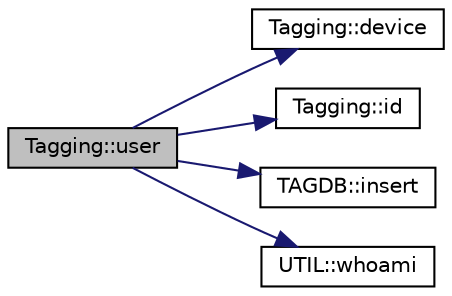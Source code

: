 digraph "Tagging::user"
{
 // INTERACTIVE_SVG=YES
 // LATEX_PDF_SIZE
  edge [fontname="Helvetica",fontsize="10",labelfontname="Helvetica",labelfontsize="10"];
  node [fontname="Helvetica",fontsize="10",shape=record];
  rankdir="LR";
  Node337 [label="Tagging::user",height=0.2,width=0.4,color="black", fillcolor="grey75", style="filled", fontcolor="black",tooltip=" "];
  Node337 -> Node338 [color="midnightblue",fontsize="10",style="solid",fontname="Helvetica"];
  Node338 [label="Tagging::device",height=0.2,width=0.4,color="black", fillcolor="white", style="filled",URL="$class_tagging.html#addbf3291cb31672392f65b643a92a920",tooltip=" "];
  Node337 -> Node339 [color="midnightblue",fontsize="10",style="solid",fontname="Helvetica"];
  Node339 [label="Tagging::id",height=0.2,width=0.4,color="black", fillcolor="white", style="filled",URL="$class_tagging.html#a2b8eb93e771e3f7569420ce900d0e069",tooltip=" "];
  Node337 -> Node340 [color="midnightblue",fontsize="10",style="solid",fontname="Helvetica"];
  Node340 [label="TAGDB::insert",height=0.2,width=0.4,color="black", fillcolor="white", style="filled",URL="$class_t_a_g_d_b.html#a9e576bf7931cc64359ea1380fec51f9f",tooltip=" "];
  Node337 -> Node341 [color="midnightblue",fontsize="10",style="solid",fontname="Helvetica"];
  Node341 [label="UTIL::whoami",height=0.2,width=0.4,color="black", fillcolor="white", style="filled",URL="$namespace_u_t_i_l.html#a6de20774f0dc1be9358394ef3e687f75",tooltip=" "];
}
